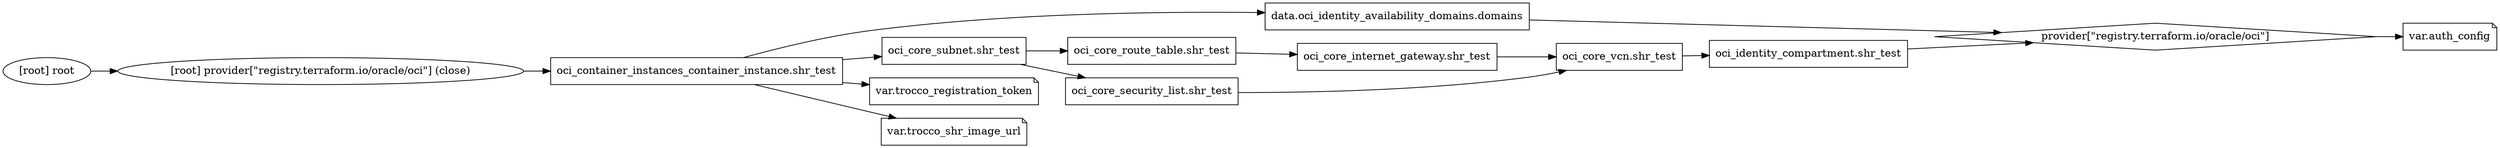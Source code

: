 digraph {
	rankdir = "LR"
	compound = "true"
	newrank = "true"
	subgraph "root" {
		"[root] data.oci_identity_availability_domains.domains (expand)" [label = "data.oci_identity_availability_domains.domains", shape = "box"]
		"[root] oci_container_instances_container_instance.shr_test (expand)" [label = "oci_container_instances_container_instance.shr_test", shape = "box"]
		"[root] oci_core_internet_gateway.shr_test (expand)" [label = "oci_core_internet_gateway.shr_test", shape = "box"]
		"[root] oci_core_route_table.shr_test (expand)" [label = "oci_core_route_table.shr_test", shape = "box"]
		"[root] oci_core_security_list.shr_test (expand)" [label = "oci_core_security_list.shr_test", shape = "box"]
		"[root] oci_core_subnet.shr_test (expand)" [label = "oci_core_subnet.shr_test", shape = "box"]
		"[root] oci_core_vcn.shr_test (expand)" [label = "oci_core_vcn.shr_test", shape = "box"]
		"[root] oci_identity_compartment.shr_test (expand)" [label = "oci_identity_compartment.shr_test", shape = "box"]
		"[root] provider[\"registry.terraform.io/oracle/oci\"]" [label = "provider[\"registry.terraform.io/oracle/oci\"]", shape = "diamond"]
		"[root] var.auth_config" [label = "var.auth_config", shape = "note"]
		"[root] var.trocco_registration_token" [label = "var.trocco_registration_token", shape = "note"]
		"[root] var.trocco_shr_image_url" [label = "var.trocco_shr_image_url", shape = "note"]
		"[root] data.oci_identity_availability_domains.domains (expand)" -> "[root] provider[\"registry.terraform.io/oracle/oci\"]"
		"[root] oci_container_instances_container_instance.shr_test (expand)" -> "[root] data.oci_identity_availability_domains.domains (expand)"
		"[root] oci_container_instances_container_instance.shr_test (expand)" -> "[root] oci_core_subnet.shr_test (expand)"
		"[root] oci_container_instances_container_instance.shr_test (expand)" -> "[root] var.trocco_registration_token"
		"[root] oci_container_instances_container_instance.shr_test (expand)" -> "[root] var.trocco_shr_image_url"
		"[root] oci_core_internet_gateway.shr_test (expand)" -> "[root] oci_core_vcn.shr_test (expand)"
		"[root] oci_core_route_table.shr_test (expand)" -> "[root] oci_core_internet_gateway.shr_test (expand)"
		"[root] oci_core_security_list.shr_test (expand)" -> "[root] oci_core_vcn.shr_test (expand)"
		"[root] oci_core_subnet.shr_test (expand)" -> "[root] oci_core_route_table.shr_test (expand)"
		"[root] oci_core_subnet.shr_test (expand)" -> "[root] oci_core_security_list.shr_test (expand)"
		"[root] oci_core_vcn.shr_test (expand)" -> "[root] oci_identity_compartment.shr_test (expand)"
		"[root] oci_identity_compartment.shr_test (expand)" -> "[root] provider[\"registry.terraform.io/oracle/oci\"]"
		"[root] provider[\"registry.terraform.io/oracle/oci\"] (close)" -> "[root] oci_container_instances_container_instance.shr_test (expand)"
		"[root] provider[\"registry.terraform.io/oracle/oci\"]" -> "[root] var.auth_config"
		"[root] root" -> "[root] provider[\"registry.terraform.io/oracle/oci\"] (close)"
	}
}
